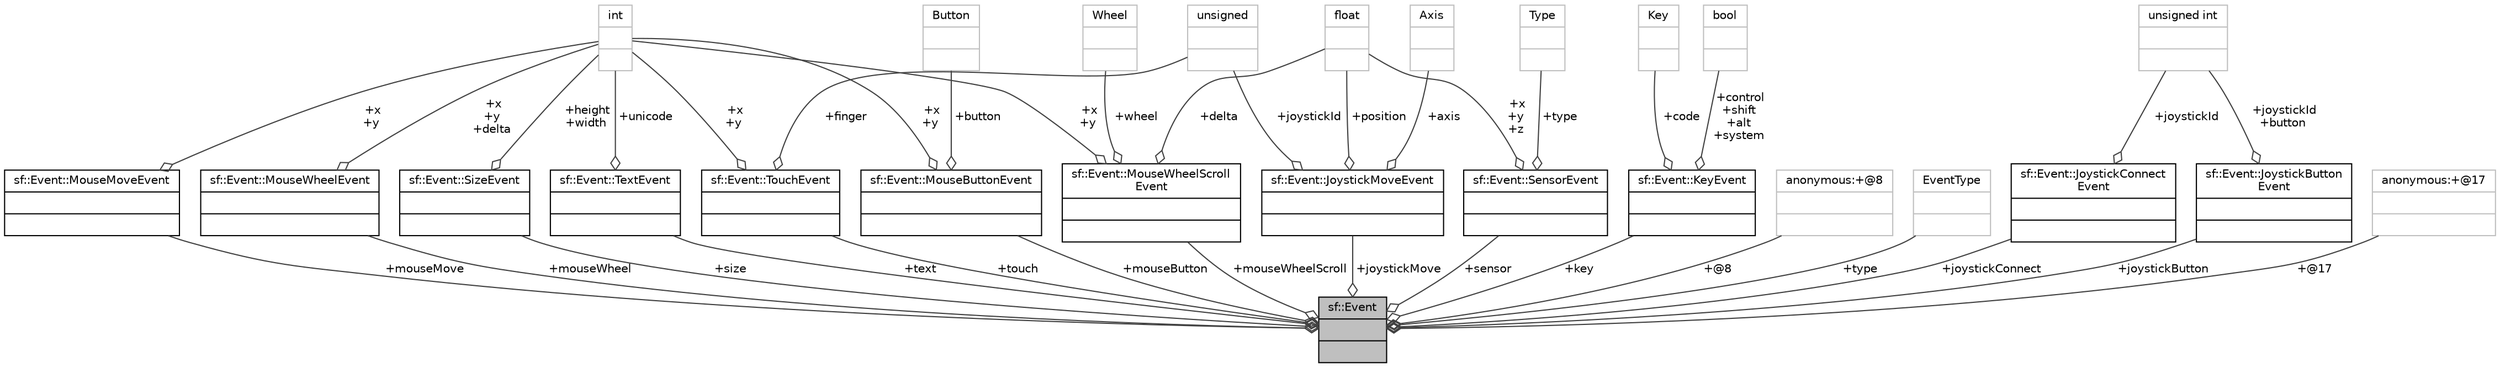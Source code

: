 digraph "sf::Event"
{
 // LATEX_PDF_SIZE
  edge [fontname="Helvetica",fontsize="10",labelfontname="Helvetica",labelfontsize="10"];
  node [fontname="Helvetica",fontsize="10",shape=record];
  Node1 [label="{sf::Event\n||}",height=0.2,width=0.4,color="black", fillcolor="grey75", style="filled", fontcolor="black",tooltip="Defines a system event and its parameters."];
  Node2 -> Node1 [color="grey25",fontsize="10",style="solid",label=" +mouseWheel" ,arrowhead="odiamond",fontname="Helvetica"];
  Node2 [label="{sf::Event::MouseWheelEvent\n||}",height=0.2,width=0.4,color="black", fillcolor="white", style="filled",URL="$structsf_1_1Event_1_1MouseWheelEvent.html",tooltip="Mouse wheel events parameters (MouseWheelMoved)"];
  Node3 -> Node2 [color="grey25",fontsize="10",style="solid",label=" +x\n+y\n+delta" ,arrowhead="odiamond",fontname="Helvetica"];
  Node3 [label="{int\n||}",height=0.2,width=0.4,color="grey75", fillcolor="white", style="filled",tooltip=" "];
  Node4 -> Node1 [color="grey25",fontsize="10",style="solid",label=" +key" ,arrowhead="odiamond",fontname="Helvetica"];
  Node4 [label="{sf::Event::KeyEvent\n||}",height=0.2,width=0.4,color="black", fillcolor="white", style="filled",URL="$structsf_1_1Event_1_1KeyEvent.html",tooltip="Keyboard event parameters (KeyPressed, KeyReleased)"];
  Node5 -> Node4 [color="grey25",fontsize="10",style="solid",label=" +code" ,arrowhead="odiamond",fontname="Helvetica"];
  Node5 [label="{Key\n||}",height=0.2,width=0.4,color="grey75", fillcolor="white", style="filled",tooltip=" "];
  Node6 -> Node4 [color="grey25",fontsize="10",style="solid",label=" +control\n+shift\n+alt\n+system" ,arrowhead="odiamond",fontname="Helvetica"];
  Node6 [label="{bool\n||}",height=0.2,width=0.4,color="grey75", fillcolor="white", style="filled",tooltip=" "];
  Node7 -> Node1 [color="grey25",fontsize="10",style="solid",label=" +size" ,arrowhead="odiamond",fontname="Helvetica"];
  Node7 [label="{sf::Event::SizeEvent\n||}",height=0.2,width=0.4,color="black", fillcolor="white", style="filled",URL="$structsf_1_1Event_1_1SizeEvent.html",tooltip="Size events parameters (Resized)"];
  Node3 -> Node7 [color="grey25",fontsize="10",style="solid",label=" +height\n+width" ,arrowhead="odiamond",fontname="Helvetica"];
  Node8 -> Node1 [color="grey25",fontsize="10",style="solid",label=" +@8" ,arrowhead="odiamond",fontname="Helvetica"];
  Node8 [label="{anonymous:+@8\n||}",height=0.2,width=0.4,color="grey75", fillcolor="white", style="filled",tooltip=" "];
  Node9 -> Node1 [color="grey25",fontsize="10",style="solid",label=" +touch" ,arrowhead="odiamond",fontname="Helvetica"];
  Node9 [label="{sf::Event::TouchEvent\n||}",height=0.2,width=0.4,color="black", fillcolor="white", style="filled",URL="$structsf_1_1Event_1_1TouchEvent.html",tooltip="Touch events parameters (TouchBegan, TouchMoved, TouchEnded)"];
  Node3 -> Node9 [color="grey25",fontsize="10",style="solid",label=" +x\n+y" ,arrowhead="odiamond",fontname="Helvetica"];
  Node10 -> Node9 [color="grey25",fontsize="10",style="solid",label=" +finger" ,arrowhead="odiamond",fontname="Helvetica"];
  Node10 [label="{unsigned\n||}",height=0.2,width=0.4,color="grey75", fillcolor="white", style="filled",tooltip=" "];
  Node11 -> Node1 [color="grey25",fontsize="10",style="solid",label=" +mouseWheelScroll" ,arrowhead="odiamond",fontname="Helvetica"];
  Node11 [label="{sf::Event::MouseWheelScroll\lEvent\n||}",height=0.2,width=0.4,color="black", fillcolor="white", style="filled",URL="$structsf_1_1Event_1_1MouseWheelScrollEvent.html",tooltip="Mouse wheel events parameters (MouseWheelScrolled)"];
  Node12 -> Node11 [color="grey25",fontsize="10",style="solid",label=" +wheel" ,arrowhead="odiamond",fontname="Helvetica"];
  Node12 [label="{Wheel\n||}",height=0.2,width=0.4,color="grey75", fillcolor="white", style="filled",tooltip=" "];
  Node13 -> Node11 [color="grey25",fontsize="10",style="solid",label=" +delta" ,arrowhead="odiamond",fontname="Helvetica"];
  Node13 [label="{float\n||}",height=0.2,width=0.4,color="grey75", fillcolor="white", style="filled",tooltip=" "];
  Node3 -> Node11 [color="grey25",fontsize="10",style="solid",label=" +x\n+y" ,arrowhead="odiamond",fontname="Helvetica"];
  Node14 -> Node1 [color="grey25",fontsize="10",style="solid",label=" +text" ,arrowhead="odiamond",fontname="Helvetica"];
  Node14 [label="{sf::Event::TextEvent\n||}",height=0.2,width=0.4,color="black", fillcolor="white", style="filled",URL="$structsf_1_1Event_1_1TextEvent.html",tooltip="Text event parameters (TextEntered)"];
  Node3 -> Node14 [color="grey25",fontsize="10",style="solid",label=" +unicode" ,arrowhead="odiamond",fontname="Helvetica"];
  Node15 -> Node1 [color="grey25",fontsize="10",style="solid",label=" +type" ,arrowhead="odiamond",fontname="Helvetica"];
  Node15 [label="{EventType\n||}",height=0.2,width=0.4,color="grey75", fillcolor="white", style="filled",tooltip=" "];
  Node16 -> Node1 [color="grey25",fontsize="10",style="solid",label=" +mouseButton" ,arrowhead="odiamond",fontname="Helvetica"];
  Node16 [label="{sf::Event::MouseButtonEvent\n||}",height=0.2,width=0.4,color="black", fillcolor="white", style="filled",URL="$structsf_1_1Event_1_1MouseButtonEvent.html",tooltip="Mouse buttons events parameters (MouseButtonPressed, MouseButtonReleased)"];
  Node3 -> Node16 [color="grey25",fontsize="10",style="solid",label=" +x\n+y" ,arrowhead="odiamond",fontname="Helvetica"];
  Node17 -> Node16 [color="grey25",fontsize="10",style="solid",label=" +button" ,arrowhead="odiamond",fontname="Helvetica"];
  Node17 [label="{Button\n||}",height=0.2,width=0.4,color="grey75", fillcolor="white", style="filled",tooltip=" "];
  Node18 -> Node1 [color="grey25",fontsize="10",style="solid",label=" +joystickConnect" ,arrowhead="odiamond",fontname="Helvetica"];
  Node18 [label="{sf::Event::JoystickConnect\lEvent\n||}",height=0.2,width=0.4,color="black", fillcolor="white", style="filled",URL="$structsf_1_1Event_1_1JoystickConnectEvent.html",tooltip="Joystick connection events parameters (JoystickConnected, JoystickDisconnected)"];
  Node19 -> Node18 [color="grey25",fontsize="10",style="solid",label=" +joystickId" ,arrowhead="odiamond",fontname="Helvetica"];
  Node19 [label="{unsigned int\n||}",height=0.2,width=0.4,color="grey75", fillcolor="white", style="filled",tooltip=" "];
  Node20 -> Node1 [color="grey25",fontsize="10",style="solid",label=" +joystickButton" ,arrowhead="odiamond",fontname="Helvetica"];
  Node20 [label="{sf::Event::JoystickButton\lEvent\n||}",height=0.2,width=0.4,color="black", fillcolor="white", style="filled",URL="$structsf_1_1Event_1_1JoystickButtonEvent.html",tooltip="Joystick buttons events parameters (JoystickButtonPressed, JoystickButtonReleased)"];
  Node19 -> Node20 [color="grey25",fontsize="10",style="solid",label=" +joystickId\n+button" ,arrowhead="odiamond",fontname="Helvetica"];
  Node21 -> Node1 [color="grey25",fontsize="10",style="solid",label=" +@17" ,arrowhead="odiamond",fontname="Helvetica"];
  Node21 [label="{anonymous:+@17\n||}",height=0.2,width=0.4,color="grey75", fillcolor="white", style="filled",tooltip=" "];
  Node22 -> Node1 [color="grey25",fontsize="10",style="solid",label=" +mouseMove" ,arrowhead="odiamond",fontname="Helvetica"];
  Node22 [label="{sf::Event::MouseMoveEvent\n||}",height=0.2,width=0.4,color="black", fillcolor="white", style="filled",URL="$structsf_1_1Event_1_1MouseMoveEvent.html",tooltip="Mouse move event parameters (MouseMoved)"];
  Node3 -> Node22 [color="grey25",fontsize="10",style="solid",label=" +x\n+y" ,arrowhead="odiamond",fontname="Helvetica"];
  Node23 -> Node1 [color="grey25",fontsize="10",style="solid",label=" +sensor" ,arrowhead="odiamond",fontname="Helvetica"];
  Node23 [label="{sf::Event::SensorEvent\n||}",height=0.2,width=0.4,color="black", fillcolor="white", style="filled",URL="$structsf_1_1Event_1_1SensorEvent.html",tooltip="Sensor event parameters (SensorChanged)"];
  Node13 -> Node23 [color="grey25",fontsize="10",style="solid",label=" +x\n+y\n+z" ,arrowhead="odiamond",fontname="Helvetica"];
  Node24 -> Node23 [color="grey25",fontsize="10",style="solid",label=" +type" ,arrowhead="odiamond",fontname="Helvetica"];
  Node24 [label="{Type\n||}",height=0.2,width=0.4,color="grey75", fillcolor="white", style="filled",tooltip=" "];
  Node25 -> Node1 [color="grey25",fontsize="10",style="solid",label=" +joystickMove" ,arrowhead="odiamond",fontname="Helvetica"];
  Node25 [label="{sf::Event::JoystickMoveEvent\n||}",height=0.2,width=0.4,color="black", fillcolor="white", style="filled",URL="$structsf_1_1Event_1_1JoystickMoveEvent.html",tooltip="Joystick axis move event parameters (JoystickMoved)"];
  Node13 -> Node25 [color="grey25",fontsize="10",style="solid",label=" +position" ,arrowhead="odiamond",fontname="Helvetica"];
  Node10 -> Node25 [color="grey25",fontsize="10",style="solid",label=" +joystickId" ,arrowhead="odiamond",fontname="Helvetica"];
  Node26 -> Node25 [color="grey25",fontsize="10",style="solid",label=" +axis" ,arrowhead="odiamond",fontname="Helvetica"];
  Node26 [label="{Axis\n||}",height=0.2,width=0.4,color="grey75", fillcolor="white", style="filled",tooltip=" "];
}
